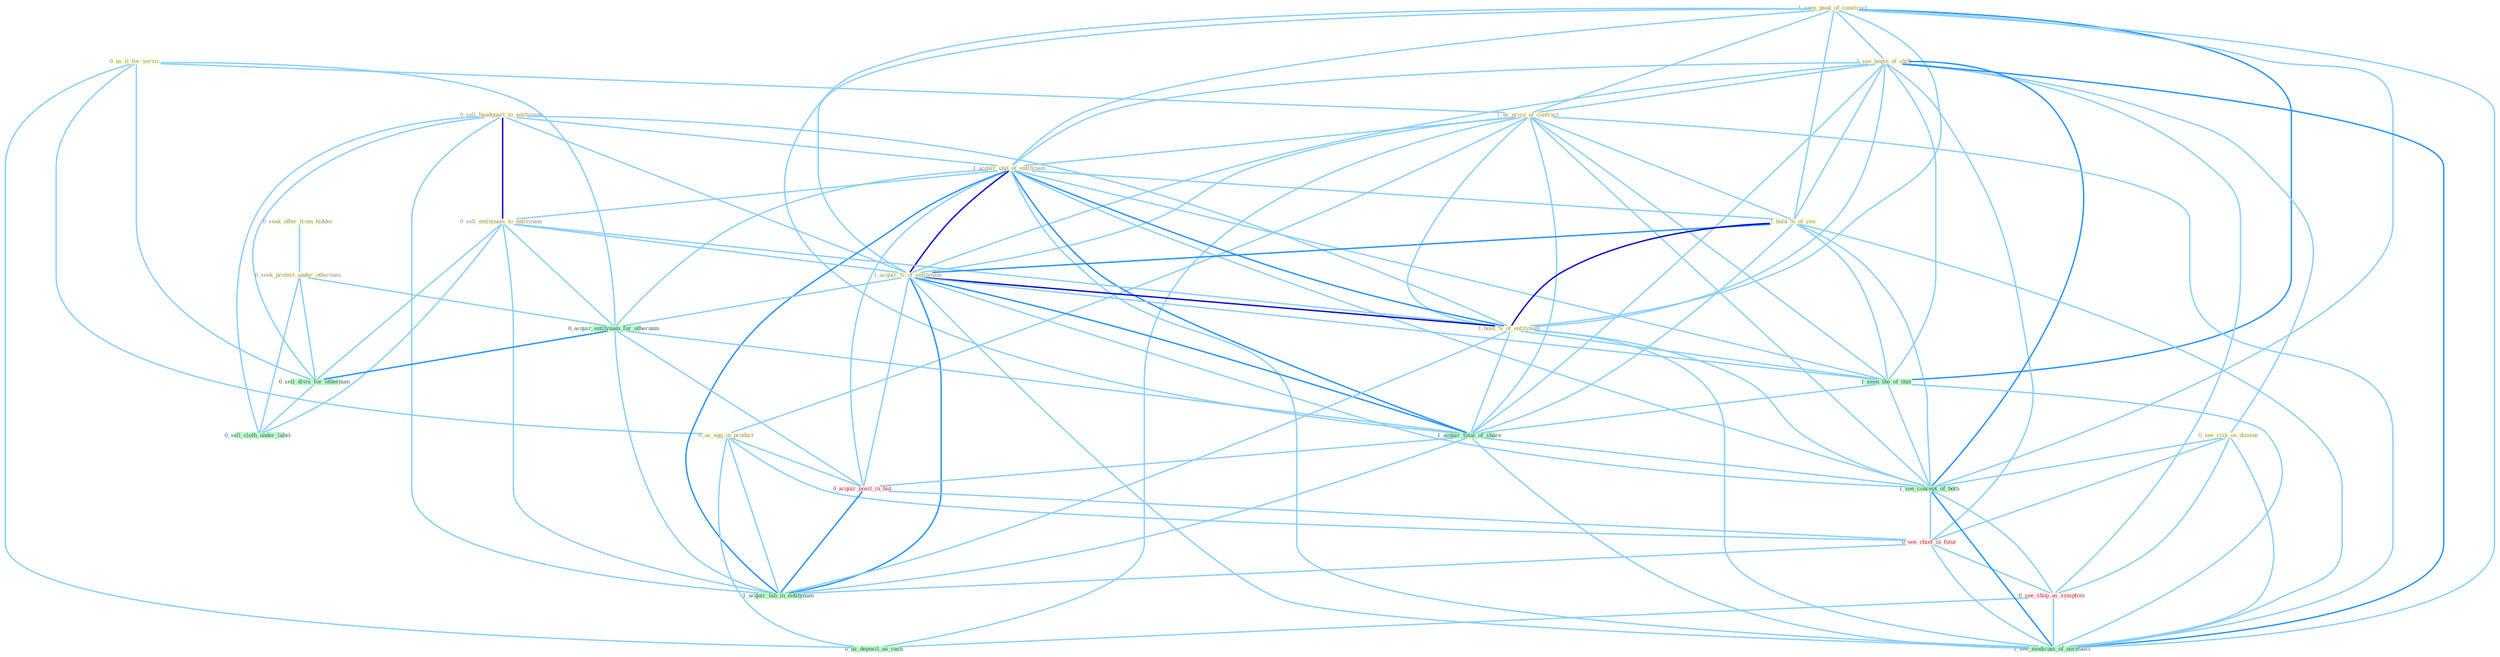 Graph G{ 
    node
    [shape=polygon,style=filled,width=.5,height=.06,color="#BDFCC9",fixedsize=true,fontsize=4,
    fontcolor="#2f4f4f"];
    {node
    [color="#ffffe0", fontcolor="#8b7d6b"] "0_us_it_for_servic " "0_sell_headquart_to_entitynam " "1_seen_peak_of_construct " "1_see_begin_of_shift " "1_us_price_of_contract " "0_seek_offer_from_bidder " "0_see_risk_on_dimens " "0_seek_protect_under_othernum " "1_acquir_unit_of_entitynam " "0_sell_entitynam_to_entitynam " "0_us_egg_in_product " "1_hold_%_of_yen " "1_acquir_%_of_entitynam " "1_hold_%_of_entitynam "}
{node [color="#fff0f5", fontcolor="#b22222"] "0_acquir_posit_in_bid " "0_see_chief_in_futur " "0_see_shop_as_symptom "}
edge [color="#B0E2FF"];

	"0_us_it_for_servic " -- "1_us_price_of_contract " [w="1", color="#87cefa" ];
	"0_us_it_for_servic " -- "0_us_egg_in_product " [w="1", color="#87cefa" ];
	"0_us_it_for_servic " -- "0_acquir_entitynam_for_othernum " [w="1", color="#87cefa" ];
	"0_us_it_for_servic " -- "0_sell_divis_for_othernum " [w="1", color="#87cefa" ];
	"0_us_it_for_servic " -- "0_us_deposit_as_cach " [w="1", color="#87cefa" ];
	"0_sell_headquart_to_entitynam " -- "1_acquir_unit_of_entitynam " [w="1", color="#87cefa" ];
	"0_sell_headquart_to_entitynam " -- "0_sell_entitynam_to_entitynam " [w="3", color="#0000cd" , len=0.6];
	"0_sell_headquart_to_entitynam " -- "1_acquir_%_of_entitynam " [w="1", color="#87cefa" ];
	"0_sell_headquart_to_entitynam " -- "1_hold_%_of_entitynam " [w="1", color="#87cefa" ];
	"0_sell_headquart_to_entitynam " -- "0_sell_divis_for_othernum " [w="1", color="#87cefa" ];
	"0_sell_headquart_to_entitynam " -- "0_sell_cloth_under_label " [w="1", color="#87cefa" ];
	"0_sell_headquart_to_entitynam " -- "1_acquir_lab_in_entitynam " [w="1", color="#87cefa" ];
	"1_seen_peak_of_construct " -- "1_see_begin_of_shift " [w="1", color="#87cefa" ];
	"1_seen_peak_of_construct " -- "1_us_price_of_contract " [w="1", color="#87cefa" ];
	"1_seen_peak_of_construct " -- "1_acquir_unit_of_entitynam " [w="1", color="#87cefa" ];
	"1_seen_peak_of_construct " -- "1_hold_%_of_yen " [w="1", color="#87cefa" ];
	"1_seen_peak_of_construct " -- "1_acquir_%_of_entitynam " [w="1", color="#87cefa" ];
	"1_seen_peak_of_construct " -- "1_hold_%_of_entitynam " [w="1", color="#87cefa" ];
	"1_seen_peak_of_construct " -- "1_seen_the_of_that " [w="2", color="#1e90ff" , len=0.8];
	"1_seen_peak_of_construct " -- "1_acquir_total_of_share " [w="1", color="#87cefa" ];
	"1_seen_peak_of_construct " -- "1_see_concept_of_both " [w="1", color="#87cefa" ];
	"1_seen_peak_of_construct " -- "1_see_modicum_of_normalci " [w="1", color="#87cefa" ];
	"1_see_begin_of_shift " -- "1_us_price_of_contract " [w="1", color="#87cefa" ];
	"1_see_begin_of_shift " -- "0_see_risk_on_dimens " [w="1", color="#87cefa" ];
	"1_see_begin_of_shift " -- "1_acquir_unit_of_entitynam " [w="1", color="#87cefa" ];
	"1_see_begin_of_shift " -- "1_hold_%_of_yen " [w="1", color="#87cefa" ];
	"1_see_begin_of_shift " -- "1_acquir_%_of_entitynam " [w="1", color="#87cefa" ];
	"1_see_begin_of_shift " -- "1_hold_%_of_entitynam " [w="1", color="#87cefa" ];
	"1_see_begin_of_shift " -- "1_seen_the_of_that " [w="1", color="#87cefa" ];
	"1_see_begin_of_shift " -- "1_acquir_total_of_share " [w="1", color="#87cefa" ];
	"1_see_begin_of_shift " -- "1_see_concept_of_both " [w="2", color="#1e90ff" , len=0.8];
	"1_see_begin_of_shift " -- "0_see_chief_in_futur " [w="1", color="#87cefa" ];
	"1_see_begin_of_shift " -- "0_see_shop_as_symptom " [w="1", color="#87cefa" ];
	"1_see_begin_of_shift " -- "1_see_modicum_of_normalci " [w="2", color="#1e90ff" , len=0.8];
	"1_us_price_of_contract " -- "1_acquir_unit_of_entitynam " [w="1", color="#87cefa" ];
	"1_us_price_of_contract " -- "0_us_egg_in_product " [w="1", color="#87cefa" ];
	"1_us_price_of_contract " -- "1_hold_%_of_yen " [w="1", color="#87cefa" ];
	"1_us_price_of_contract " -- "1_acquir_%_of_entitynam " [w="1", color="#87cefa" ];
	"1_us_price_of_contract " -- "1_hold_%_of_entitynam " [w="1", color="#87cefa" ];
	"1_us_price_of_contract " -- "1_seen_the_of_that " [w="1", color="#87cefa" ];
	"1_us_price_of_contract " -- "1_acquir_total_of_share " [w="1", color="#87cefa" ];
	"1_us_price_of_contract " -- "1_see_concept_of_both " [w="1", color="#87cefa" ];
	"1_us_price_of_contract " -- "0_us_deposit_as_cach " [w="1", color="#87cefa" ];
	"1_us_price_of_contract " -- "1_see_modicum_of_normalci " [w="1", color="#87cefa" ];
	"0_seek_offer_from_bidder " -- "0_seek_protect_under_othernum " [w="1", color="#87cefa" ];
	"0_see_risk_on_dimens " -- "1_see_concept_of_both " [w="1", color="#87cefa" ];
	"0_see_risk_on_dimens " -- "0_see_chief_in_futur " [w="1", color="#87cefa" ];
	"0_see_risk_on_dimens " -- "0_see_shop_as_symptom " [w="1", color="#87cefa" ];
	"0_see_risk_on_dimens " -- "1_see_modicum_of_normalci " [w="1", color="#87cefa" ];
	"0_seek_protect_under_othernum " -- "0_acquir_entitynam_for_othernum " [w="1", color="#87cefa" ];
	"0_seek_protect_under_othernum " -- "0_sell_divis_for_othernum " [w="1", color="#87cefa" ];
	"0_seek_protect_under_othernum " -- "0_sell_cloth_under_label " [w="1", color="#87cefa" ];
	"1_acquir_unit_of_entitynam " -- "0_sell_entitynam_to_entitynam " [w="1", color="#87cefa" ];
	"1_acquir_unit_of_entitynam " -- "1_hold_%_of_yen " [w="1", color="#87cefa" ];
	"1_acquir_unit_of_entitynam " -- "1_acquir_%_of_entitynam " [w="3", color="#0000cd" , len=0.6];
	"1_acquir_unit_of_entitynam " -- "1_hold_%_of_entitynam " [w="2", color="#1e90ff" , len=0.8];
	"1_acquir_unit_of_entitynam " -- "0_acquir_entitynam_for_othernum " [w="1", color="#87cefa" ];
	"1_acquir_unit_of_entitynam " -- "1_seen_the_of_that " [w="1", color="#87cefa" ];
	"1_acquir_unit_of_entitynam " -- "1_acquir_total_of_share " [w="2", color="#1e90ff" , len=0.8];
	"1_acquir_unit_of_entitynam " -- "0_acquir_posit_in_bid " [w="1", color="#87cefa" ];
	"1_acquir_unit_of_entitynam " -- "1_see_concept_of_both " [w="1", color="#87cefa" ];
	"1_acquir_unit_of_entitynam " -- "1_acquir_lab_in_entitynam " [w="2", color="#1e90ff" , len=0.8];
	"1_acquir_unit_of_entitynam " -- "1_see_modicum_of_normalci " [w="1", color="#87cefa" ];
	"0_sell_entitynam_to_entitynam " -- "1_acquir_%_of_entitynam " [w="1", color="#87cefa" ];
	"0_sell_entitynam_to_entitynam " -- "1_hold_%_of_entitynam " [w="1", color="#87cefa" ];
	"0_sell_entitynam_to_entitynam " -- "0_acquir_entitynam_for_othernum " [w="1", color="#87cefa" ];
	"0_sell_entitynam_to_entitynam " -- "0_sell_divis_for_othernum " [w="1", color="#87cefa" ];
	"0_sell_entitynam_to_entitynam " -- "0_sell_cloth_under_label " [w="1", color="#87cefa" ];
	"0_sell_entitynam_to_entitynam " -- "1_acquir_lab_in_entitynam " [w="1", color="#87cefa" ];
	"0_us_egg_in_product " -- "0_acquir_posit_in_bid " [w="1", color="#87cefa" ];
	"0_us_egg_in_product " -- "0_see_chief_in_futur " [w="1", color="#87cefa" ];
	"0_us_egg_in_product " -- "1_acquir_lab_in_entitynam " [w="1", color="#87cefa" ];
	"0_us_egg_in_product " -- "0_us_deposit_as_cach " [w="1", color="#87cefa" ];
	"1_hold_%_of_yen " -- "1_acquir_%_of_entitynam " [w="2", color="#1e90ff" , len=0.8];
	"1_hold_%_of_yen " -- "1_hold_%_of_entitynam " [w="3", color="#0000cd" , len=0.6];
	"1_hold_%_of_yen " -- "1_seen_the_of_that " [w="1", color="#87cefa" ];
	"1_hold_%_of_yen " -- "1_acquir_total_of_share " [w="1", color="#87cefa" ];
	"1_hold_%_of_yen " -- "1_see_concept_of_both " [w="1", color="#87cefa" ];
	"1_hold_%_of_yen " -- "1_see_modicum_of_normalci " [w="1", color="#87cefa" ];
	"1_acquir_%_of_entitynam " -- "1_hold_%_of_entitynam " [w="3", color="#0000cd" , len=0.6];
	"1_acquir_%_of_entitynam " -- "0_acquir_entitynam_for_othernum " [w="1", color="#87cefa" ];
	"1_acquir_%_of_entitynam " -- "1_seen_the_of_that " [w="1", color="#87cefa" ];
	"1_acquir_%_of_entitynam " -- "1_acquir_total_of_share " [w="2", color="#1e90ff" , len=0.8];
	"1_acquir_%_of_entitynam " -- "0_acquir_posit_in_bid " [w="1", color="#87cefa" ];
	"1_acquir_%_of_entitynam " -- "1_see_concept_of_both " [w="1", color="#87cefa" ];
	"1_acquir_%_of_entitynam " -- "1_acquir_lab_in_entitynam " [w="2", color="#1e90ff" , len=0.8];
	"1_acquir_%_of_entitynam " -- "1_see_modicum_of_normalci " [w="1", color="#87cefa" ];
	"1_hold_%_of_entitynam " -- "1_seen_the_of_that " [w="1", color="#87cefa" ];
	"1_hold_%_of_entitynam " -- "1_acquir_total_of_share " [w="1", color="#87cefa" ];
	"1_hold_%_of_entitynam " -- "1_see_concept_of_both " [w="1", color="#87cefa" ];
	"1_hold_%_of_entitynam " -- "1_acquir_lab_in_entitynam " [w="1", color="#87cefa" ];
	"1_hold_%_of_entitynam " -- "1_see_modicum_of_normalci " [w="1", color="#87cefa" ];
	"0_acquir_entitynam_for_othernum " -- "0_sell_divis_for_othernum " [w="2", color="#1e90ff" , len=0.8];
	"0_acquir_entitynam_for_othernum " -- "1_acquir_total_of_share " [w="1", color="#87cefa" ];
	"0_acquir_entitynam_for_othernum " -- "0_acquir_posit_in_bid " [w="1", color="#87cefa" ];
	"0_acquir_entitynam_for_othernum " -- "1_acquir_lab_in_entitynam " [w="1", color="#87cefa" ];
	"1_seen_the_of_that " -- "1_acquir_total_of_share " [w="1", color="#87cefa" ];
	"1_seen_the_of_that " -- "1_see_concept_of_both " [w="1", color="#87cefa" ];
	"1_seen_the_of_that " -- "1_see_modicum_of_normalci " [w="1", color="#87cefa" ];
	"0_sell_divis_for_othernum " -- "0_sell_cloth_under_label " [w="1", color="#87cefa" ];
	"1_acquir_total_of_share " -- "0_acquir_posit_in_bid " [w="1", color="#87cefa" ];
	"1_acquir_total_of_share " -- "1_see_concept_of_both " [w="1", color="#87cefa" ];
	"1_acquir_total_of_share " -- "1_acquir_lab_in_entitynam " [w="1", color="#87cefa" ];
	"1_acquir_total_of_share " -- "1_see_modicum_of_normalci " [w="1", color="#87cefa" ];
	"0_acquir_posit_in_bid " -- "0_see_chief_in_futur " [w="1", color="#87cefa" ];
	"0_acquir_posit_in_bid " -- "1_acquir_lab_in_entitynam " [w="2", color="#1e90ff" , len=0.8];
	"1_see_concept_of_both " -- "0_see_chief_in_futur " [w="1", color="#87cefa" ];
	"1_see_concept_of_both " -- "0_see_shop_as_symptom " [w="1", color="#87cefa" ];
	"1_see_concept_of_both " -- "1_see_modicum_of_normalci " [w="2", color="#1e90ff" , len=0.8];
	"0_see_chief_in_futur " -- "0_see_shop_as_symptom " [w="1", color="#87cefa" ];
	"0_see_chief_in_futur " -- "1_acquir_lab_in_entitynam " [w="1", color="#87cefa" ];
	"0_see_chief_in_futur " -- "1_see_modicum_of_normalci " [w="1", color="#87cefa" ];
	"0_see_shop_as_symptom " -- "0_us_deposit_as_cach " [w="1", color="#87cefa" ];
	"0_see_shop_as_symptom " -- "1_see_modicum_of_normalci " [w="1", color="#87cefa" ];
}
